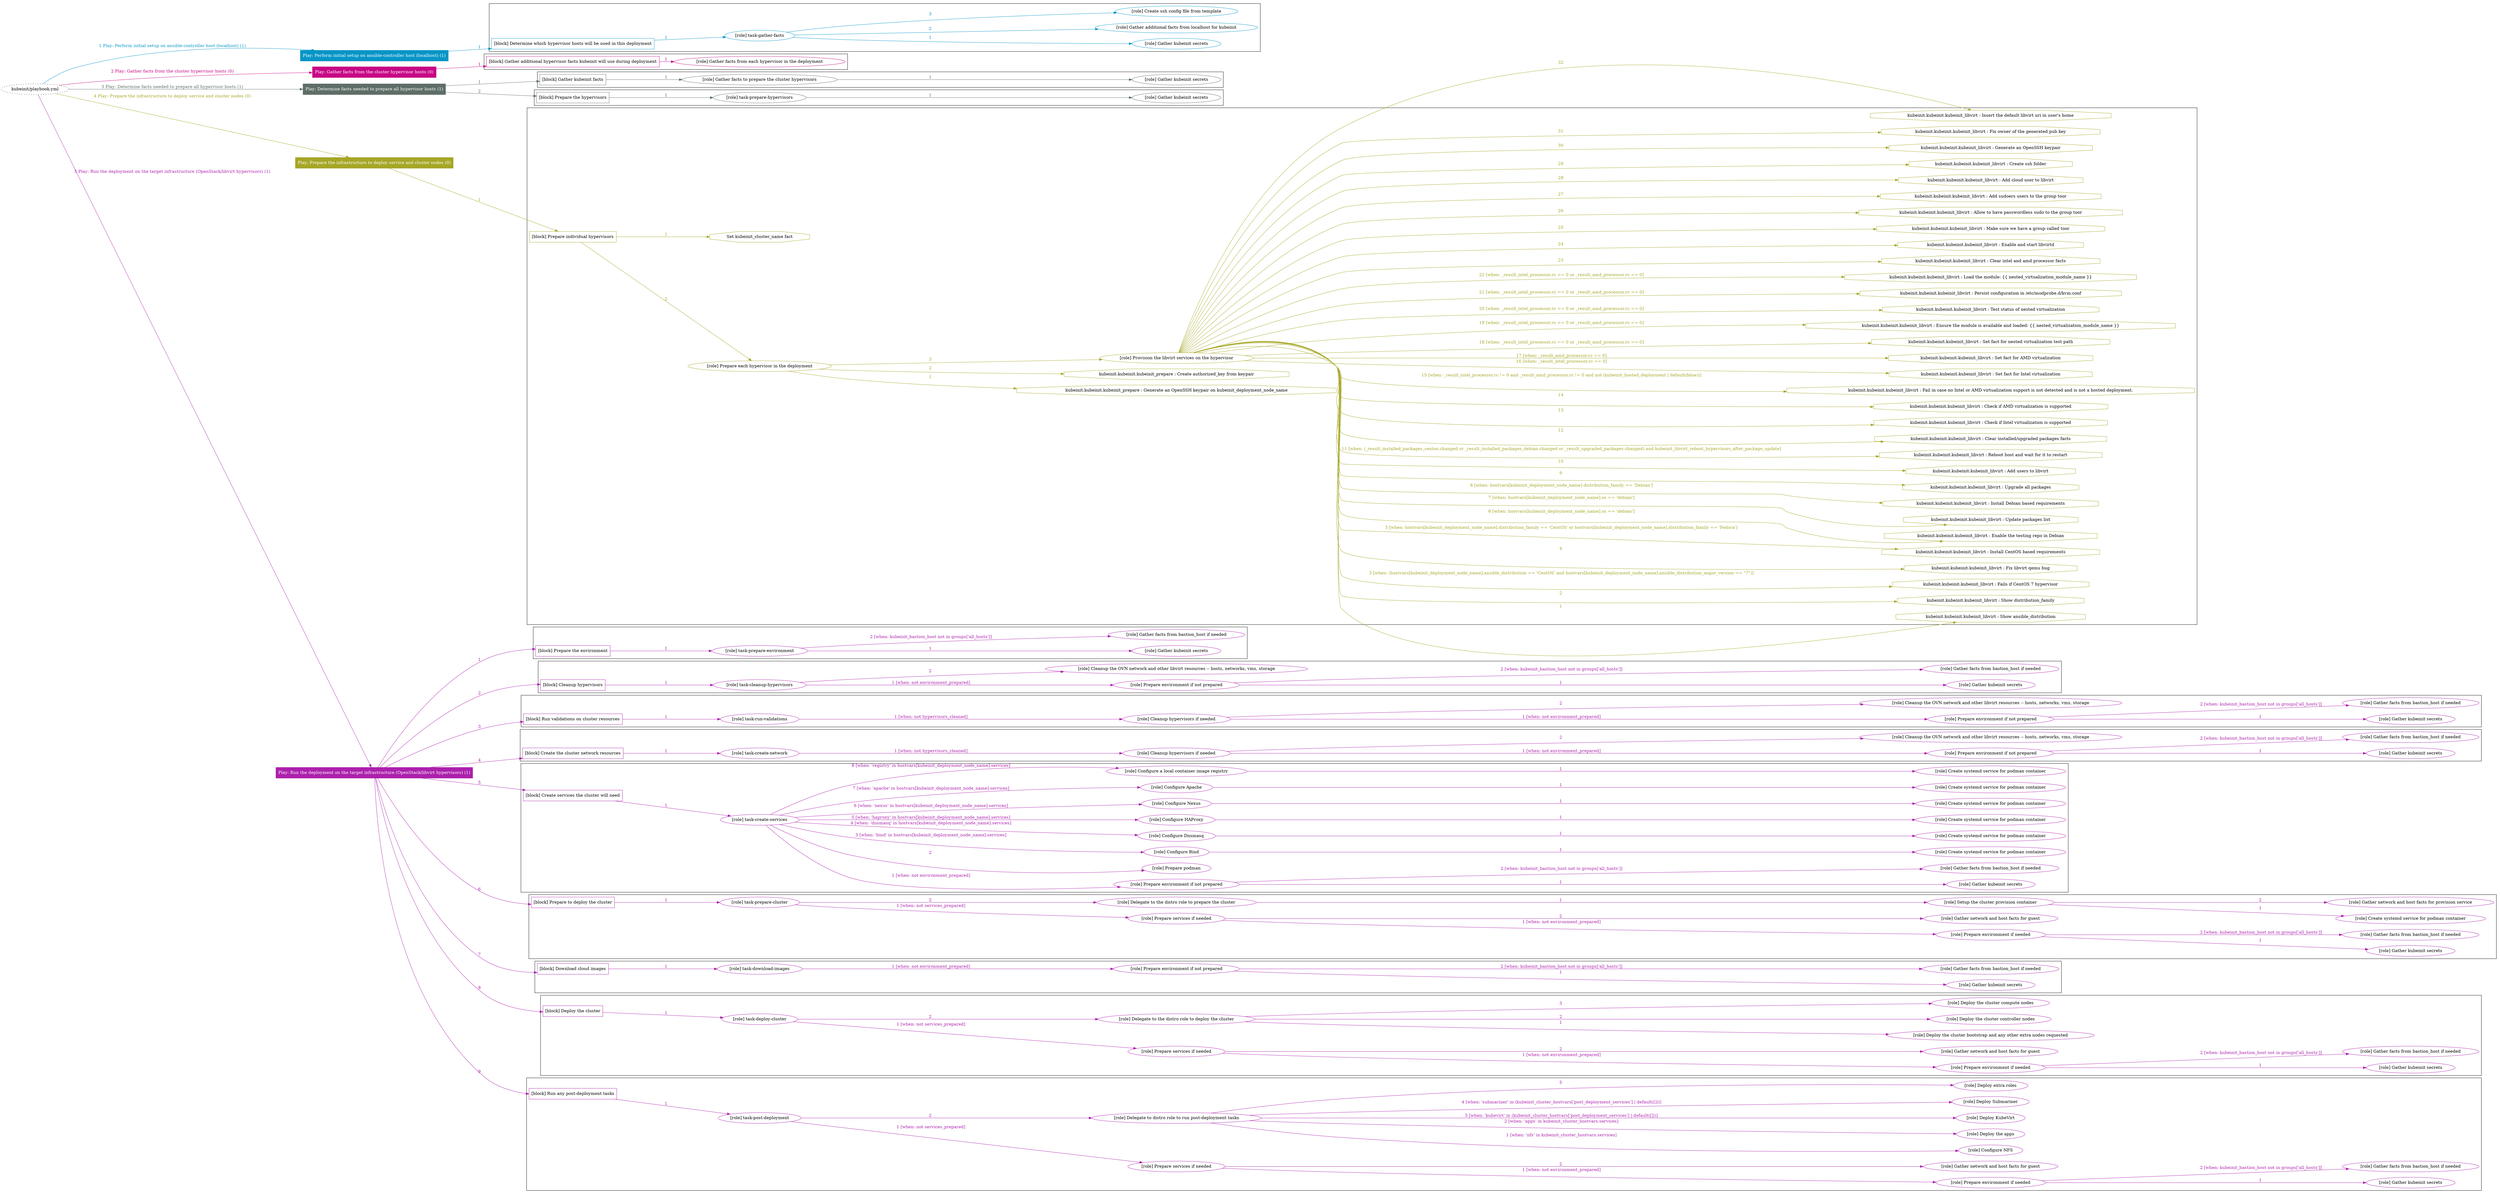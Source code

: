 digraph {
	graph [concentrate=true ordering=in rankdir=LR ratio=fill]
	edge [esep=5 sep=10]
	"kubeinit/playbook.yml" [URL="/home/runner/work/kubeinit/kubeinit/kubeinit/playbook.yml" id=playbook_38c58353 style=dotted]
	"kubeinit/playbook.yml" -> play_a6fe9b3e [label="1 Play: Perform initial setup on ansible-controller host (localhost) (1)" color="#0695c6" fontcolor="#0695c6" id=edge_play_a6fe9b3e labeltooltip="1 Play: Perform initial setup on ansible-controller host (localhost) (1)" tooltip="1 Play: Perform initial setup on ansible-controller host (localhost) (1)"]
	subgraph "Play: Perform initial setup on ansible-controller host (localhost) (1)" {
		play_a6fe9b3e [label="Play: Perform initial setup on ansible-controller host (localhost) (1)" URL="/home/runner/work/kubeinit/kubeinit/kubeinit/playbook.yml" color="#0695c6" fontcolor="#ffffff" id=play_a6fe9b3e shape=box style=filled tooltip=localhost]
		play_a6fe9b3e -> block_da7b2657 [label=1 color="#0695c6" fontcolor="#0695c6" id=edge_block_da7b2657 labeltooltip=1 tooltip=1]
		subgraph cluster_block_da7b2657 {
			block_da7b2657 [label="[block] Determine which hypervisor hosts will be used in this deployment" URL="/home/runner/work/kubeinit/kubeinit/kubeinit/playbook.yml" color="#0695c6" id=block_da7b2657 labeltooltip="Determine which hypervisor hosts will be used in this deployment" shape=box tooltip="Determine which hypervisor hosts will be used in this deployment"]
			block_da7b2657 -> role_28e5553a [label="1 " color="#0695c6" fontcolor="#0695c6" id=edge_role_28e5553a labeltooltip="1 " tooltip="1 "]
			subgraph "task-gather-facts" {
				role_28e5553a [label="[role] task-gather-facts" URL="/home/runner/work/kubeinit/kubeinit/kubeinit/playbook.yml" color="#0695c6" id=role_28e5553a tooltip="task-gather-facts"]
				role_28e5553a -> role_59f42f92 [label="1 " color="#0695c6" fontcolor="#0695c6" id=edge_role_59f42f92 labeltooltip="1 " tooltip="1 "]
				subgraph "Gather kubeinit secrets" {
					role_59f42f92 [label="[role] Gather kubeinit secrets" URL="/home/runner/.ansible/collections/ansible_collections/kubeinit/kubeinit/roles/kubeinit_prepare/tasks/build_hypervisors_group.yml" color="#0695c6" id=role_59f42f92 tooltip="Gather kubeinit secrets"]
				}
				role_28e5553a -> role_d84804ea [label="2 " color="#0695c6" fontcolor="#0695c6" id=edge_role_d84804ea labeltooltip="2 " tooltip="2 "]
				subgraph "Gather additional facts from localhost for kubeinit" {
					role_d84804ea [label="[role] Gather additional facts from localhost for kubeinit" URL="/home/runner/.ansible/collections/ansible_collections/kubeinit/kubeinit/roles/kubeinit_prepare/tasks/build_hypervisors_group.yml" color="#0695c6" id=role_d84804ea tooltip="Gather additional facts from localhost for kubeinit"]
				}
				role_28e5553a -> role_e3bdc9ca [label="3 " color="#0695c6" fontcolor="#0695c6" id=edge_role_e3bdc9ca labeltooltip="3 " tooltip="3 "]
				subgraph "Create ssh config file from template" {
					role_e3bdc9ca [label="[role] Create ssh config file from template" URL="/home/runner/.ansible/collections/ansible_collections/kubeinit/kubeinit/roles/kubeinit_prepare/tasks/build_hypervisors_group.yml" color="#0695c6" id=role_e3bdc9ca tooltip="Create ssh config file from template"]
				}
			}
		}
	}
	"kubeinit/playbook.yml" -> play_f792d29a [label="2 Play: Gather facts from the cluster hypervisor hosts (0)" color="#c70586" fontcolor="#c70586" id=edge_play_f792d29a labeltooltip="2 Play: Gather facts from the cluster hypervisor hosts (0)" tooltip="2 Play: Gather facts from the cluster hypervisor hosts (0)"]
	subgraph "Play: Gather facts from the cluster hypervisor hosts (0)" {
		play_f792d29a [label="Play: Gather facts from the cluster hypervisor hosts (0)" URL="/home/runner/work/kubeinit/kubeinit/kubeinit/playbook.yml" color="#c70586" fontcolor="#ffffff" id=play_f792d29a shape=box style=filled tooltip="Play: Gather facts from the cluster hypervisor hosts (0)"]
		play_f792d29a -> block_a523f983 [label=1 color="#c70586" fontcolor="#c70586" id=edge_block_a523f983 labeltooltip=1 tooltip=1]
		subgraph cluster_block_a523f983 {
			block_a523f983 [label="[block] Gather additional hypervisor facts kubeinit will use during deployment" URL="/home/runner/work/kubeinit/kubeinit/kubeinit/playbook.yml" color="#c70586" id=block_a523f983 labeltooltip="Gather additional hypervisor facts kubeinit will use during deployment" shape=box tooltip="Gather additional hypervisor facts kubeinit will use during deployment"]
			block_a523f983 -> role_3e29de37 [label="1 " color="#c70586" fontcolor="#c70586" id=edge_role_3e29de37 labeltooltip="1 " tooltip="1 "]
			subgraph "Gather facts from each hypervisor in the deployment" {
				role_3e29de37 [label="[role] Gather facts from each hypervisor in the deployment" URL="/home/runner/work/kubeinit/kubeinit/kubeinit/playbook.yml" color="#c70586" id=role_3e29de37 tooltip="Gather facts from each hypervisor in the deployment"]
			}
		}
	}
	"kubeinit/playbook.yml" -> play_18507177 [label="3 Play: Determine facts needed to prepare all hypervisor hosts (1)" color="#5e6e67" fontcolor="#5e6e67" id=edge_play_18507177 labeltooltip="3 Play: Determine facts needed to prepare all hypervisor hosts (1)" tooltip="3 Play: Determine facts needed to prepare all hypervisor hosts (1)"]
	subgraph "Play: Determine facts needed to prepare all hypervisor hosts (1)" {
		play_18507177 [label="Play: Determine facts needed to prepare all hypervisor hosts (1)" URL="/home/runner/work/kubeinit/kubeinit/kubeinit/playbook.yml" color="#5e6e67" fontcolor="#ffffff" id=play_18507177 shape=box style=filled tooltip=localhost]
		play_18507177 -> block_aca56964 [label=1 color="#5e6e67" fontcolor="#5e6e67" id=edge_block_aca56964 labeltooltip=1 tooltip=1]
		subgraph cluster_block_aca56964 {
			block_aca56964 [label="[block] Gather kubeinit facts" URL="/home/runner/work/kubeinit/kubeinit/kubeinit/playbook.yml" color="#5e6e67" id=block_aca56964 labeltooltip="Gather kubeinit facts" shape=box tooltip="Gather kubeinit facts"]
			block_aca56964 -> role_5f03d684 [label="1 " color="#5e6e67" fontcolor="#5e6e67" id=edge_role_5f03d684 labeltooltip="1 " tooltip="1 "]
			subgraph "Gather facts to prepare the cluster hypervisors" {
				role_5f03d684 [label="[role] Gather facts to prepare the cluster hypervisors" URL="/home/runner/work/kubeinit/kubeinit/kubeinit/playbook.yml" color="#5e6e67" id=role_5f03d684 tooltip="Gather facts to prepare the cluster hypervisors"]
				role_5f03d684 -> role_bd77918f [label="1 " color="#5e6e67" fontcolor="#5e6e67" id=edge_role_bd77918f labeltooltip="1 " tooltip="1 "]
				subgraph "Gather kubeinit secrets" {
					role_bd77918f [label="[role] Gather kubeinit secrets" URL="/home/runner/.ansible/collections/ansible_collections/kubeinit/kubeinit/roles/kubeinit_prepare/tasks/gather_kubeinit_facts.yml" color="#5e6e67" id=role_bd77918f tooltip="Gather kubeinit secrets"]
				}
			}
		}
		play_18507177 -> block_a25dbba3 [label=2 color="#5e6e67" fontcolor="#5e6e67" id=edge_block_a25dbba3 labeltooltip=2 tooltip=2]
		subgraph cluster_block_a25dbba3 {
			block_a25dbba3 [label="[block] Prepare the hypervisors" URL="/home/runner/work/kubeinit/kubeinit/kubeinit/playbook.yml" color="#5e6e67" id=block_a25dbba3 labeltooltip="Prepare the hypervisors" shape=box tooltip="Prepare the hypervisors"]
			block_a25dbba3 -> role_addb6824 [label="1 " color="#5e6e67" fontcolor="#5e6e67" id=edge_role_addb6824 labeltooltip="1 " tooltip="1 "]
			subgraph "task-prepare-hypervisors" {
				role_addb6824 [label="[role] task-prepare-hypervisors" URL="/home/runner/work/kubeinit/kubeinit/kubeinit/playbook.yml" color="#5e6e67" id=role_addb6824 tooltip="task-prepare-hypervisors"]
				role_addb6824 -> role_5d74b2f6 [label="1 " color="#5e6e67" fontcolor="#5e6e67" id=edge_role_5d74b2f6 labeltooltip="1 " tooltip="1 "]
				subgraph "Gather kubeinit secrets" {
					role_5d74b2f6 [label="[role] Gather kubeinit secrets" URL="/home/runner/.ansible/collections/ansible_collections/kubeinit/kubeinit/roles/kubeinit_prepare/tasks/gather_kubeinit_facts.yml" color="#5e6e67" id=role_5d74b2f6 tooltip="Gather kubeinit secrets"]
				}
			}
		}
	}
	"kubeinit/playbook.yml" -> play_d71f602f [label="4 Play: Prepare the infrastructure to deploy service and cluster nodes (0)" color="#a6a626" fontcolor="#a6a626" id=edge_play_d71f602f labeltooltip="4 Play: Prepare the infrastructure to deploy service and cluster nodes (0)" tooltip="4 Play: Prepare the infrastructure to deploy service and cluster nodes (0)"]
	subgraph "Play: Prepare the infrastructure to deploy service and cluster nodes (0)" {
		play_d71f602f [label="Play: Prepare the infrastructure to deploy service and cluster nodes (0)" URL="/home/runner/work/kubeinit/kubeinit/kubeinit/playbook.yml" color="#a6a626" fontcolor="#ffffff" id=play_d71f602f shape=box style=filled tooltip="Play: Prepare the infrastructure to deploy service and cluster nodes (0)"]
		play_d71f602f -> block_7ec4e6f3 [label=1 color="#a6a626" fontcolor="#a6a626" id=edge_block_7ec4e6f3 labeltooltip=1 tooltip=1]
		subgraph cluster_block_7ec4e6f3 {
			block_7ec4e6f3 [label="[block] Prepare individual hypervisors" URL="/home/runner/work/kubeinit/kubeinit/kubeinit/playbook.yml" color="#a6a626" id=block_7ec4e6f3 labeltooltip="Prepare individual hypervisors" shape=box tooltip="Prepare individual hypervisors"]
			block_7ec4e6f3 -> role_349ca7b8 [label="2 " color="#a6a626" fontcolor="#a6a626" id=edge_role_349ca7b8 labeltooltip="2 " tooltip="2 "]
			subgraph "Prepare each hypervisor in the deployment" {
				role_349ca7b8 [label="[role] Prepare each hypervisor in the deployment" URL="/home/runner/work/kubeinit/kubeinit/kubeinit/playbook.yml" color="#a6a626" id=role_349ca7b8 tooltip="Prepare each hypervisor in the deployment"]
				task_e8263cc1 [label="kubeinit.kubeinit.kubeinit_prepare : Generate an OpenSSH keypair on kubeinit_deployment_node_name" URL="/home/runner/.ansible/collections/ansible_collections/kubeinit/kubeinit/roles/kubeinit_prepare/tasks/prepare_hypervisor.yml" color="#a6a626" id=task_e8263cc1 shape=octagon tooltip="kubeinit.kubeinit.kubeinit_prepare : Generate an OpenSSH keypair on kubeinit_deployment_node_name"]
				role_349ca7b8 -> task_e8263cc1 [label="1 " color="#a6a626" fontcolor="#a6a626" id=edge_task_e8263cc1 labeltooltip="1 " tooltip="1 "]
				task_abcecdd0 [label="kubeinit.kubeinit.kubeinit_prepare : Create authorized_key from keypair" URL="/home/runner/.ansible/collections/ansible_collections/kubeinit/kubeinit/roles/kubeinit_prepare/tasks/prepare_hypervisor.yml" color="#a6a626" id=task_abcecdd0 shape=octagon tooltip="kubeinit.kubeinit.kubeinit_prepare : Create authorized_key from keypair"]
				role_349ca7b8 -> task_abcecdd0 [label="2 " color="#a6a626" fontcolor="#a6a626" id=edge_task_abcecdd0 labeltooltip="2 " tooltip="2 "]
				role_349ca7b8 -> role_746c5a32 [label="3 " color="#a6a626" fontcolor="#a6a626" id=edge_role_746c5a32 labeltooltip="3 " tooltip="3 "]
				subgraph "Provision the libvirt services on the hypervisor" {
					role_746c5a32 [label="[role] Provision the libvirt services on the hypervisor" URL="/home/runner/.ansible/collections/ansible_collections/kubeinit/kubeinit/roles/kubeinit_prepare/tasks/prepare_hypervisor.yml" color="#a6a626" id=role_746c5a32 tooltip="Provision the libvirt services on the hypervisor"]
					task_ff1b5fb1 [label="kubeinit.kubeinit.kubeinit_libvirt : Show ansible_distribution" URL="/home/runner/.ansible/collections/ansible_collections/kubeinit/kubeinit/roles/kubeinit_libvirt/tasks/main.yml" color="#a6a626" id=task_ff1b5fb1 shape=octagon tooltip="kubeinit.kubeinit.kubeinit_libvirt : Show ansible_distribution"]
					role_746c5a32 -> task_ff1b5fb1 [label="1 " color="#a6a626" fontcolor="#a6a626" id=edge_task_ff1b5fb1 labeltooltip="1 " tooltip="1 "]
					task_b17082d3 [label="kubeinit.kubeinit.kubeinit_libvirt : Show distribution_family" URL="/home/runner/.ansible/collections/ansible_collections/kubeinit/kubeinit/roles/kubeinit_libvirt/tasks/main.yml" color="#a6a626" id=task_b17082d3 shape=octagon tooltip="kubeinit.kubeinit.kubeinit_libvirt : Show distribution_family"]
					role_746c5a32 -> task_b17082d3 [label="2 " color="#a6a626" fontcolor="#a6a626" id=edge_task_b17082d3 labeltooltip="2 " tooltip="2 "]
					task_bed47132 [label="kubeinit.kubeinit.kubeinit_libvirt : Fails if CentOS 7 hypervisor" URL="/home/runner/.ansible/collections/ansible_collections/kubeinit/kubeinit/roles/kubeinit_libvirt/tasks/main.yml" color="#a6a626" id=task_bed47132 shape=octagon tooltip="kubeinit.kubeinit.kubeinit_libvirt : Fails if CentOS 7 hypervisor"]
					role_746c5a32 -> task_bed47132 [label="3 [when: (hostvars[kubeinit_deployment_node_name].ansible_distribution == 'CentOS' and hostvars[kubeinit_deployment_node_name].ansible_distribution_major_version == \"7\")]" color="#a6a626" fontcolor="#a6a626" id=edge_task_bed47132 labeltooltip="3 [when: (hostvars[kubeinit_deployment_node_name].ansible_distribution == 'CentOS' and hostvars[kubeinit_deployment_node_name].ansible_distribution_major_version == \"7\")]" tooltip="3 [when: (hostvars[kubeinit_deployment_node_name].ansible_distribution == 'CentOS' and hostvars[kubeinit_deployment_node_name].ansible_distribution_major_version == \"7\")]"]
					task_bb9d8cf0 [label="kubeinit.kubeinit.kubeinit_libvirt : Fix libvirt qemu bug" URL="/home/runner/.ansible/collections/ansible_collections/kubeinit/kubeinit/roles/kubeinit_libvirt/tasks/main.yml" color="#a6a626" id=task_bb9d8cf0 shape=octagon tooltip="kubeinit.kubeinit.kubeinit_libvirt : Fix libvirt qemu bug"]
					role_746c5a32 -> task_bb9d8cf0 [label="4 " color="#a6a626" fontcolor="#a6a626" id=edge_task_bb9d8cf0 labeltooltip="4 " tooltip="4 "]
					task_a402c8da [label="kubeinit.kubeinit.kubeinit_libvirt : Install CentOS based requirements" URL="/home/runner/.ansible/collections/ansible_collections/kubeinit/kubeinit/roles/kubeinit_libvirt/tasks/main.yml" color="#a6a626" id=task_a402c8da shape=octagon tooltip="kubeinit.kubeinit.kubeinit_libvirt : Install CentOS based requirements"]
					role_746c5a32 -> task_a402c8da [label="5 [when: hostvars[kubeinit_deployment_node_name].distribution_family == 'CentOS' or hostvars[kubeinit_deployment_node_name].distribution_family == 'Fedora']" color="#a6a626" fontcolor="#a6a626" id=edge_task_a402c8da labeltooltip="5 [when: hostvars[kubeinit_deployment_node_name].distribution_family == 'CentOS' or hostvars[kubeinit_deployment_node_name].distribution_family == 'Fedora']" tooltip="5 [when: hostvars[kubeinit_deployment_node_name].distribution_family == 'CentOS' or hostvars[kubeinit_deployment_node_name].distribution_family == 'Fedora']"]
					task_2676b0d0 [label="kubeinit.kubeinit.kubeinit_libvirt : Enable the testing repo in Debian" URL="/home/runner/.ansible/collections/ansible_collections/kubeinit/kubeinit/roles/kubeinit_libvirt/tasks/main.yml" color="#a6a626" id=task_2676b0d0 shape=octagon tooltip="kubeinit.kubeinit.kubeinit_libvirt : Enable the testing repo in Debian"]
					role_746c5a32 -> task_2676b0d0 [label="6 [when: hostvars[kubeinit_deployment_node_name].os == 'debian']" color="#a6a626" fontcolor="#a6a626" id=edge_task_2676b0d0 labeltooltip="6 [when: hostvars[kubeinit_deployment_node_name].os == 'debian']" tooltip="6 [when: hostvars[kubeinit_deployment_node_name].os == 'debian']"]
					task_07450ad1 [label="kubeinit.kubeinit.kubeinit_libvirt : Update packages list" URL="/home/runner/.ansible/collections/ansible_collections/kubeinit/kubeinit/roles/kubeinit_libvirt/tasks/main.yml" color="#a6a626" id=task_07450ad1 shape=octagon tooltip="kubeinit.kubeinit.kubeinit_libvirt : Update packages list"]
					role_746c5a32 -> task_07450ad1 [label="7 [when: hostvars[kubeinit_deployment_node_name].os == 'debian']" color="#a6a626" fontcolor="#a6a626" id=edge_task_07450ad1 labeltooltip="7 [when: hostvars[kubeinit_deployment_node_name].os == 'debian']" tooltip="7 [when: hostvars[kubeinit_deployment_node_name].os == 'debian']"]
					task_52bebce1 [label="kubeinit.kubeinit.kubeinit_libvirt : Install Debian based requirements" URL="/home/runner/.ansible/collections/ansible_collections/kubeinit/kubeinit/roles/kubeinit_libvirt/tasks/main.yml" color="#a6a626" id=task_52bebce1 shape=octagon tooltip="kubeinit.kubeinit.kubeinit_libvirt : Install Debian based requirements"]
					role_746c5a32 -> task_52bebce1 [label="8 [when: hostvars[kubeinit_deployment_node_name].distribution_family == 'Debian']" color="#a6a626" fontcolor="#a6a626" id=edge_task_52bebce1 labeltooltip="8 [when: hostvars[kubeinit_deployment_node_name].distribution_family == 'Debian']" tooltip="8 [when: hostvars[kubeinit_deployment_node_name].distribution_family == 'Debian']"]
					task_d084f1a2 [label="kubeinit.kubeinit.kubeinit_libvirt : Upgrade all packages" URL="/home/runner/.ansible/collections/ansible_collections/kubeinit/kubeinit/roles/kubeinit_libvirt/tasks/main.yml" color="#a6a626" id=task_d084f1a2 shape=octagon tooltip="kubeinit.kubeinit.kubeinit_libvirt : Upgrade all packages"]
					role_746c5a32 -> task_d084f1a2 [label="9 " color="#a6a626" fontcolor="#a6a626" id=edge_task_d084f1a2 labeltooltip="9 " tooltip="9 "]
					task_3c4494ef [label="kubeinit.kubeinit.kubeinit_libvirt : Add users to libvirt" URL="/home/runner/.ansible/collections/ansible_collections/kubeinit/kubeinit/roles/kubeinit_libvirt/tasks/main.yml" color="#a6a626" id=task_3c4494ef shape=octagon tooltip="kubeinit.kubeinit.kubeinit_libvirt : Add users to libvirt"]
					role_746c5a32 -> task_3c4494ef [label="10 " color="#a6a626" fontcolor="#a6a626" id=edge_task_3c4494ef labeltooltip="10 " tooltip="10 "]
					task_be759bb3 [label="kubeinit.kubeinit.kubeinit_libvirt : Reboot host and wait for it to restart" URL="/home/runner/.ansible/collections/ansible_collections/kubeinit/kubeinit/roles/kubeinit_libvirt/tasks/main.yml" color="#a6a626" id=task_be759bb3 shape=octagon tooltip="kubeinit.kubeinit.kubeinit_libvirt : Reboot host and wait for it to restart"]
					role_746c5a32 -> task_be759bb3 [label="11 [when: (_result_installed_packages_centos.changed or _result_installed_packages_debian.changed or _result_upgraded_packages.changed) and kubeinit_libvirt_reboot_hypervisors_after_package_update]" color="#a6a626" fontcolor="#a6a626" id=edge_task_be759bb3 labeltooltip="11 [when: (_result_installed_packages_centos.changed or _result_installed_packages_debian.changed or _result_upgraded_packages.changed) and kubeinit_libvirt_reboot_hypervisors_after_package_update]" tooltip="11 [when: (_result_installed_packages_centos.changed or _result_installed_packages_debian.changed or _result_upgraded_packages.changed) and kubeinit_libvirt_reboot_hypervisors_after_package_update]"]
					task_2212ef71 [label="kubeinit.kubeinit.kubeinit_libvirt : Clear installed/upgraded packages facts" URL="/home/runner/.ansible/collections/ansible_collections/kubeinit/kubeinit/roles/kubeinit_libvirt/tasks/main.yml" color="#a6a626" id=task_2212ef71 shape=octagon tooltip="kubeinit.kubeinit.kubeinit_libvirt : Clear installed/upgraded packages facts"]
					role_746c5a32 -> task_2212ef71 [label="12 " color="#a6a626" fontcolor="#a6a626" id=edge_task_2212ef71 labeltooltip="12 " tooltip="12 "]
					task_ee8d9275 [label="kubeinit.kubeinit.kubeinit_libvirt : Check if Intel virtualization is supported" URL="/home/runner/.ansible/collections/ansible_collections/kubeinit/kubeinit/roles/kubeinit_libvirt/tasks/main.yml" color="#a6a626" id=task_ee8d9275 shape=octagon tooltip="kubeinit.kubeinit.kubeinit_libvirt : Check if Intel virtualization is supported"]
					role_746c5a32 -> task_ee8d9275 [label="13 " color="#a6a626" fontcolor="#a6a626" id=edge_task_ee8d9275 labeltooltip="13 " tooltip="13 "]
					task_7463da60 [label="kubeinit.kubeinit.kubeinit_libvirt : Check if AMD virtualization is supported" URL="/home/runner/.ansible/collections/ansible_collections/kubeinit/kubeinit/roles/kubeinit_libvirt/tasks/main.yml" color="#a6a626" id=task_7463da60 shape=octagon tooltip="kubeinit.kubeinit.kubeinit_libvirt : Check if AMD virtualization is supported"]
					role_746c5a32 -> task_7463da60 [label="14 " color="#a6a626" fontcolor="#a6a626" id=edge_task_7463da60 labeltooltip="14 " tooltip="14 "]
					task_058d0290 [label="kubeinit.kubeinit.kubeinit_libvirt : Fail in case no Intel or AMD virtualization support is not detected and is not a hosted deployment." URL="/home/runner/.ansible/collections/ansible_collections/kubeinit/kubeinit/roles/kubeinit_libvirt/tasks/main.yml" color="#a6a626" id=task_058d0290 shape=octagon tooltip="kubeinit.kubeinit.kubeinit_libvirt : Fail in case no Intel or AMD virtualization support is not detected and is not a hosted deployment."]
					role_746c5a32 -> task_058d0290 [label="15 [when: _result_intel_processor.rc != 0 and _result_amd_processor.rc != 0 and not (kubeinit_hosted_deployment | default(false))]" color="#a6a626" fontcolor="#a6a626" id=edge_task_058d0290 labeltooltip="15 [when: _result_intel_processor.rc != 0 and _result_amd_processor.rc != 0 and not (kubeinit_hosted_deployment | default(false))]" tooltip="15 [when: _result_intel_processor.rc != 0 and _result_amd_processor.rc != 0 and not (kubeinit_hosted_deployment | default(false))]"]
					task_8e846fb6 [label="kubeinit.kubeinit.kubeinit_libvirt : Set fact for Intel virtualization" URL="/home/runner/.ansible/collections/ansible_collections/kubeinit/kubeinit/roles/kubeinit_libvirt/tasks/main.yml" color="#a6a626" id=task_8e846fb6 shape=octagon tooltip="kubeinit.kubeinit.kubeinit_libvirt : Set fact for Intel virtualization"]
					role_746c5a32 -> task_8e846fb6 [label="16 [when: _result_intel_processor.rc == 0]" color="#a6a626" fontcolor="#a6a626" id=edge_task_8e846fb6 labeltooltip="16 [when: _result_intel_processor.rc == 0]" tooltip="16 [when: _result_intel_processor.rc == 0]"]
					task_58cd1f4a [label="kubeinit.kubeinit.kubeinit_libvirt : Set fact for AMD virtualization" URL="/home/runner/.ansible/collections/ansible_collections/kubeinit/kubeinit/roles/kubeinit_libvirt/tasks/main.yml" color="#a6a626" id=task_58cd1f4a shape=octagon tooltip="kubeinit.kubeinit.kubeinit_libvirt : Set fact for AMD virtualization"]
					role_746c5a32 -> task_58cd1f4a [label="17 [when: _result_amd_processor.rc == 0]" color="#a6a626" fontcolor="#a6a626" id=edge_task_58cd1f4a labeltooltip="17 [when: _result_amd_processor.rc == 0]" tooltip="17 [when: _result_amd_processor.rc == 0]"]
					task_bdd86d69 [label="kubeinit.kubeinit.kubeinit_libvirt : Set fact for nested virtualization test path" URL="/home/runner/.ansible/collections/ansible_collections/kubeinit/kubeinit/roles/kubeinit_libvirt/tasks/main.yml" color="#a6a626" id=task_bdd86d69 shape=octagon tooltip="kubeinit.kubeinit.kubeinit_libvirt : Set fact for nested virtualization test path"]
					role_746c5a32 -> task_bdd86d69 [label="18 [when: _result_intel_processor.rc == 0 or _result_amd_processor.rc == 0]" color="#a6a626" fontcolor="#a6a626" id=edge_task_bdd86d69 labeltooltip="18 [when: _result_intel_processor.rc == 0 or _result_amd_processor.rc == 0]" tooltip="18 [when: _result_intel_processor.rc == 0 or _result_amd_processor.rc == 0]"]
					task_a00c544c [label="kubeinit.kubeinit.kubeinit_libvirt : Ensure the module is available and loaded: {{ nested_virtualization_module_name }}" URL="/home/runner/.ansible/collections/ansible_collections/kubeinit/kubeinit/roles/kubeinit_libvirt/tasks/main.yml" color="#a6a626" id=task_a00c544c shape=octagon tooltip="kubeinit.kubeinit.kubeinit_libvirt : Ensure the module is available and loaded: {{ nested_virtualization_module_name }}"]
					role_746c5a32 -> task_a00c544c [label="19 [when: _result_intel_processor.rc == 0 or _result_amd_processor.rc == 0]" color="#a6a626" fontcolor="#a6a626" id=edge_task_a00c544c labeltooltip="19 [when: _result_intel_processor.rc == 0 or _result_amd_processor.rc == 0]" tooltip="19 [when: _result_intel_processor.rc == 0 or _result_amd_processor.rc == 0]"]
					task_1eb6bb4d [label="kubeinit.kubeinit.kubeinit_libvirt : Test status of nested virtualization" URL="/home/runner/.ansible/collections/ansible_collections/kubeinit/kubeinit/roles/kubeinit_libvirt/tasks/main.yml" color="#a6a626" id=task_1eb6bb4d shape=octagon tooltip="kubeinit.kubeinit.kubeinit_libvirt : Test status of nested virtualization"]
					role_746c5a32 -> task_1eb6bb4d [label="20 [when: _result_intel_processor.rc == 0 or _result_amd_processor.rc == 0]" color="#a6a626" fontcolor="#a6a626" id=edge_task_1eb6bb4d labeltooltip="20 [when: _result_intel_processor.rc == 0 or _result_amd_processor.rc == 0]" tooltip="20 [when: _result_intel_processor.rc == 0 or _result_amd_processor.rc == 0]"]
					task_d1149c5e [label="kubeinit.kubeinit.kubeinit_libvirt : Persist configuration in /etc/modprobe.d/kvm.conf" URL="/home/runner/.ansible/collections/ansible_collections/kubeinit/kubeinit/roles/kubeinit_libvirt/tasks/main.yml" color="#a6a626" id=task_d1149c5e shape=octagon tooltip="kubeinit.kubeinit.kubeinit_libvirt : Persist configuration in /etc/modprobe.d/kvm.conf"]
					role_746c5a32 -> task_d1149c5e [label="21 [when: _result_intel_processor.rc == 0 or _result_amd_processor.rc == 0]" color="#a6a626" fontcolor="#a6a626" id=edge_task_d1149c5e labeltooltip="21 [when: _result_intel_processor.rc == 0 or _result_amd_processor.rc == 0]" tooltip="21 [when: _result_intel_processor.rc == 0 or _result_amd_processor.rc == 0]"]
					task_1176b6a1 [label="kubeinit.kubeinit.kubeinit_libvirt : Load the module: {{ nested_virtualization_module_name }}" URL="/home/runner/.ansible/collections/ansible_collections/kubeinit/kubeinit/roles/kubeinit_libvirt/tasks/main.yml" color="#a6a626" id=task_1176b6a1 shape=octagon tooltip="kubeinit.kubeinit.kubeinit_libvirt : Load the module: {{ nested_virtualization_module_name }}"]
					role_746c5a32 -> task_1176b6a1 [label="22 [when: _result_intel_processor.rc == 0 or _result_amd_processor.rc == 0]" color="#a6a626" fontcolor="#a6a626" id=edge_task_1176b6a1 labeltooltip="22 [when: _result_intel_processor.rc == 0 or _result_amd_processor.rc == 0]" tooltip="22 [when: _result_intel_processor.rc == 0 or _result_amd_processor.rc == 0]"]
					task_ba17994c [label="kubeinit.kubeinit.kubeinit_libvirt : Clear intel and amd processor facts" URL="/home/runner/.ansible/collections/ansible_collections/kubeinit/kubeinit/roles/kubeinit_libvirt/tasks/main.yml" color="#a6a626" id=task_ba17994c shape=octagon tooltip="kubeinit.kubeinit.kubeinit_libvirt : Clear intel and amd processor facts"]
					role_746c5a32 -> task_ba17994c [label="23 " color="#a6a626" fontcolor="#a6a626" id=edge_task_ba17994c labeltooltip="23 " tooltip="23 "]
					task_14c96372 [label="kubeinit.kubeinit.kubeinit_libvirt : Enable and start libvirtd" URL="/home/runner/.ansible/collections/ansible_collections/kubeinit/kubeinit/roles/kubeinit_libvirt/tasks/main.yml" color="#a6a626" id=task_14c96372 shape=octagon tooltip="kubeinit.kubeinit.kubeinit_libvirt : Enable and start libvirtd"]
					role_746c5a32 -> task_14c96372 [label="24 " color="#a6a626" fontcolor="#a6a626" id=edge_task_14c96372 labeltooltip="24 " tooltip="24 "]
					task_56fb63b1 [label="kubeinit.kubeinit.kubeinit_libvirt : Make sure we have a group called toor" URL="/home/runner/.ansible/collections/ansible_collections/kubeinit/kubeinit/roles/kubeinit_libvirt/tasks/60_create_cloud_user.yml" color="#a6a626" id=task_56fb63b1 shape=octagon tooltip="kubeinit.kubeinit.kubeinit_libvirt : Make sure we have a group called toor"]
					role_746c5a32 -> task_56fb63b1 [label="25 " color="#a6a626" fontcolor="#a6a626" id=edge_task_56fb63b1 labeltooltip="25 " tooltip="25 "]
					task_00a84cc0 [label="kubeinit.kubeinit.kubeinit_libvirt : Allow to have passwordless sudo to the group toor" URL="/home/runner/.ansible/collections/ansible_collections/kubeinit/kubeinit/roles/kubeinit_libvirt/tasks/60_create_cloud_user.yml" color="#a6a626" id=task_00a84cc0 shape=octagon tooltip="kubeinit.kubeinit.kubeinit_libvirt : Allow to have passwordless sudo to the group toor"]
					role_746c5a32 -> task_00a84cc0 [label="26 " color="#a6a626" fontcolor="#a6a626" id=edge_task_00a84cc0 labeltooltip="26 " tooltip="26 "]
					task_577ff995 [label="kubeinit.kubeinit.kubeinit_libvirt : Add sudoers users to the group toor" URL="/home/runner/.ansible/collections/ansible_collections/kubeinit/kubeinit/roles/kubeinit_libvirt/tasks/60_create_cloud_user.yml" color="#a6a626" id=task_577ff995 shape=octagon tooltip="kubeinit.kubeinit.kubeinit_libvirt : Add sudoers users to the group toor"]
					role_746c5a32 -> task_577ff995 [label="27 " color="#a6a626" fontcolor="#a6a626" id=edge_task_577ff995 labeltooltip="27 " tooltip="27 "]
					task_a7809e6c [label="kubeinit.kubeinit.kubeinit_libvirt : Add cloud user to libvirt" URL="/home/runner/.ansible/collections/ansible_collections/kubeinit/kubeinit/roles/kubeinit_libvirt/tasks/60_create_cloud_user.yml" color="#a6a626" id=task_a7809e6c shape=octagon tooltip="kubeinit.kubeinit.kubeinit_libvirt : Add cloud user to libvirt"]
					role_746c5a32 -> task_a7809e6c [label="28 " color="#a6a626" fontcolor="#a6a626" id=edge_task_a7809e6c labeltooltip="28 " tooltip="28 "]
					task_3ac7ecf6 [label="kubeinit.kubeinit.kubeinit_libvirt : Create ssh folder" URL="/home/runner/.ansible/collections/ansible_collections/kubeinit/kubeinit/roles/kubeinit_libvirt/tasks/60_create_cloud_user.yml" color="#a6a626" id=task_3ac7ecf6 shape=octagon tooltip="kubeinit.kubeinit.kubeinit_libvirt : Create ssh folder"]
					role_746c5a32 -> task_3ac7ecf6 [label="29 " color="#a6a626" fontcolor="#a6a626" id=edge_task_3ac7ecf6 labeltooltip="29 " tooltip="29 "]
					task_1b6e6056 [label="kubeinit.kubeinit.kubeinit_libvirt : Generate an OpenSSH keypair" URL="/home/runner/.ansible/collections/ansible_collections/kubeinit/kubeinit/roles/kubeinit_libvirt/tasks/60_create_cloud_user.yml" color="#a6a626" id=task_1b6e6056 shape=octagon tooltip="kubeinit.kubeinit.kubeinit_libvirt : Generate an OpenSSH keypair"]
					role_746c5a32 -> task_1b6e6056 [label="30 " color="#a6a626" fontcolor="#a6a626" id=edge_task_1b6e6056 labeltooltip="30 " tooltip="30 "]
					task_4f2a4c83 [label="kubeinit.kubeinit.kubeinit_libvirt : Fix owner of the generated pub key" URL="/home/runner/.ansible/collections/ansible_collections/kubeinit/kubeinit/roles/kubeinit_libvirt/tasks/60_create_cloud_user.yml" color="#a6a626" id=task_4f2a4c83 shape=octagon tooltip="kubeinit.kubeinit.kubeinit_libvirt : Fix owner of the generated pub key"]
					role_746c5a32 -> task_4f2a4c83 [label="31 " color="#a6a626" fontcolor="#a6a626" id=edge_task_4f2a4c83 labeltooltip="31 " tooltip="31 "]
					task_b0dfe991 [label="kubeinit.kubeinit.kubeinit_libvirt : Insert the default libvirt uri in user's home" URL="/home/runner/.ansible/collections/ansible_collections/kubeinit/kubeinit/roles/kubeinit_libvirt/tasks/60_create_cloud_user.yml" color="#a6a626" id=task_b0dfe991 shape=octagon tooltip="kubeinit.kubeinit.kubeinit_libvirt : Insert the default libvirt uri in user's home"]
					role_746c5a32 -> task_b0dfe991 [label="32 " color="#a6a626" fontcolor="#a6a626" id=edge_task_b0dfe991 labeltooltip="32 " tooltip="32 "]
				}
			}
			task_b56623e1 [label="Set kubeinit_cluster_name fact" URL="/home/runner/work/kubeinit/kubeinit/kubeinit/playbook.yml" color="#a6a626" id=task_b56623e1 shape=octagon tooltip="Set kubeinit_cluster_name fact"]
			block_7ec4e6f3 -> task_b56623e1 [label="1 " color="#a6a626" fontcolor="#a6a626" id=edge_task_b56623e1 labeltooltip="1 " tooltip="1 "]
		}
	}
	"kubeinit/playbook.yml" -> play_d6bf6b12 [label="5 Play: Run the deployment on the target infrastructure (OpenStack/libvirt hypervisors) (1)" color="#ac20ac" fontcolor="#ac20ac" id=edge_play_d6bf6b12 labeltooltip="5 Play: Run the deployment on the target infrastructure (OpenStack/libvirt hypervisors) (1)" tooltip="5 Play: Run the deployment on the target infrastructure (OpenStack/libvirt hypervisors) (1)"]
	subgraph "Play: Run the deployment on the target infrastructure (OpenStack/libvirt hypervisors) (1)" {
		play_d6bf6b12 [label="Play: Run the deployment on the target infrastructure (OpenStack/libvirt hypervisors) (1)" URL="/home/runner/work/kubeinit/kubeinit/kubeinit/playbook.yml" color="#ac20ac" fontcolor="#ffffff" id=play_d6bf6b12 shape=box style=filled tooltip=localhost]
		play_d6bf6b12 -> block_911ec9c1 [label=1 color="#ac20ac" fontcolor="#ac20ac" id=edge_block_911ec9c1 labeltooltip=1 tooltip=1]
		subgraph cluster_block_911ec9c1 {
			block_911ec9c1 [label="[block] Prepare the environment" URL="/home/runner/work/kubeinit/kubeinit/kubeinit/playbook.yml" color="#ac20ac" id=block_911ec9c1 labeltooltip="Prepare the environment" shape=box tooltip="Prepare the environment"]
			block_911ec9c1 -> role_5f8100e9 [label="1 " color="#ac20ac" fontcolor="#ac20ac" id=edge_role_5f8100e9 labeltooltip="1 " tooltip="1 "]
			subgraph "task-prepare-environment" {
				role_5f8100e9 [label="[role] task-prepare-environment" URL="/home/runner/work/kubeinit/kubeinit/kubeinit/playbook.yml" color="#ac20ac" id=role_5f8100e9 tooltip="task-prepare-environment"]
				role_5f8100e9 -> role_d93c916e [label="1 " color="#ac20ac" fontcolor="#ac20ac" id=edge_role_d93c916e labeltooltip="1 " tooltip="1 "]
				subgraph "Gather kubeinit secrets" {
					role_d93c916e [label="[role] Gather kubeinit secrets" URL="/home/runner/.ansible/collections/ansible_collections/kubeinit/kubeinit/roles/kubeinit_prepare/tasks/gather_kubeinit_facts.yml" color="#ac20ac" id=role_d93c916e tooltip="Gather kubeinit secrets"]
				}
				role_5f8100e9 -> role_9e17bd22 [label="2 [when: kubeinit_bastion_host not in groups['all_hosts']]" color="#ac20ac" fontcolor="#ac20ac" id=edge_role_9e17bd22 labeltooltip="2 [when: kubeinit_bastion_host not in groups['all_hosts']]" tooltip="2 [when: kubeinit_bastion_host not in groups['all_hosts']]"]
				subgraph "Gather facts from bastion_host if needed" {
					role_9e17bd22 [label="[role] Gather facts from bastion_host if needed" URL="/home/runner/.ansible/collections/ansible_collections/kubeinit/kubeinit/roles/kubeinit_prepare/tasks/main.yml" color="#ac20ac" id=role_9e17bd22 tooltip="Gather facts from bastion_host if needed"]
				}
			}
		}
		play_d6bf6b12 -> block_453125c1 [label=2 color="#ac20ac" fontcolor="#ac20ac" id=edge_block_453125c1 labeltooltip=2 tooltip=2]
		subgraph cluster_block_453125c1 {
			block_453125c1 [label="[block] Cleanup hypervisors" URL="/home/runner/work/kubeinit/kubeinit/kubeinit/playbook.yml" color="#ac20ac" id=block_453125c1 labeltooltip="Cleanup hypervisors" shape=box tooltip="Cleanup hypervisors"]
			block_453125c1 -> role_043aef4a [label="1 " color="#ac20ac" fontcolor="#ac20ac" id=edge_role_043aef4a labeltooltip="1 " tooltip="1 "]
			subgraph "task-cleanup-hypervisors" {
				role_043aef4a [label="[role] task-cleanup-hypervisors" URL="/home/runner/work/kubeinit/kubeinit/kubeinit/playbook.yml" color="#ac20ac" id=role_043aef4a tooltip="task-cleanup-hypervisors"]
				role_043aef4a -> role_8977c0c9 [label="1 [when: not environment_prepared]" color="#ac20ac" fontcolor="#ac20ac" id=edge_role_8977c0c9 labeltooltip="1 [when: not environment_prepared]" tooltip="1 [when: not environment_prepared]"]
				subgraph "Prepare environment if not prepared" {
					role_8977c0c9 [label="[role] Prepare environment if not prepared" URL="/home/runner/.ansible/collections/ansible_collections/kubeinit/kubeinit/roles/kubeinit_libvirt/tasks/cleanup_hypervisors.yml" color="#ac20ac" id=role_8977c0c9 tooltip="Prepare environment if not prepared"]
					role_8977c0c9 -> role_bd433f57 [label="1 " color="#ac20ac" fontcolor="#ac20ac" id=edge_role_bd433f57 labeltooltip="1 " tooltip="1 "]
					subgraph "Gather kubeinit secrets" {
						role_bd433f57 [label="[role] Gather kubeinit secrets" URL="/home/runner/.ansible/collections/ansible_collections/kubeinit/kubeinit/roles/kubeinit_prepare/tasks/gather_kubeinit_facts.yml" color="#ac20ac" id=role_bd433f57 tooltip="Gather kubeinit secrets"]
					}
					role_8977c0c9 -> role_82df2f07 [label="2 [when: kubeinit_bastion_host not in groups['all_hosts']]" color="#ac20ac" fontcolor="#ac20ac" id=edge_role_82df2f07 labeltooltip="2 [when: kubeinit_bastion_host not in groups['all_hosts']]" tooltip="2 [when: kubeinit_bastion_host not in groups['all_hosts']]"]
					subgraph "Gather facts from bastion_host if needed" {
						role_82df2f07 [label="[role] Gather facts from bastion_host if needed" URL="/home/runner/.ansible/collections/ansible_collections/kubeinit/kubeinit/roles/kubeinit_prepare/tasks/main.yml" color="#ac20ac" id=role_82df2f07 tooltip="Gather facts from bastion_host if needed"]
					}
				}
				role_043aef4a -> role_1ec06d44 [label="2 " color="#ac20ac" fontcolor="#ac20ac" id=edge_role_1ec06d44 labeltooltip="2 " tooltip="2 "]
				subgraph "Cleanup the OVN network and other libvirt resources -- hosts, networks, vms, storage" {
					role_1ec06d44 [label="[role] Cleanup the OVN network and other libvirt resources -- hosts, networks, vms, storage" URL="/home/runner/.ansible/collections/ansible_collections/kubeinit/kubeinit/roles/kubeinit_libvirt/tasks/cleanup_hypervisors.yml" color="#ac20ac" id=role_1ec06d44 tooltip="Cleanup the OVN network and other libvirt resources -- hosts, networks, vms, storage"]
				}
			}
		}
		play_d6bf6b12 -> block_1d4448de [label=3 color="#ac20ac" fontcolor="#ac20ac" id=edge_block_1d4448de labeltooltip=3 tooltip=3]
		subgraph cluster_block_1d4448de {
			block_1d4448de [label="[block] Run validations on cluster resources" URL="/home/runner/work/kubeinit/kubeinit/kubeinit/playbook.yml" color="#ac20ac" id=block_1d4448de labeltooltip="Run validations on cluster resources" shape=box tooltip="Run validations on cluster resources"]
			block_1d4448de -> role_9a593855 [label="1 " color="#ac20ac" fontcolor="#ac20ac" id=edge_role_9a593855 labeltooltip="1 " tooltip="1 "]
			subgraph "task-run-validations" {
				role_9a593855 [label="[role] task-run-validations" URL="/home/runner/work/kubeinit/kubeinit/kubeinit/playbook.yml" color="#ac20ac" id=role_9a593855 tooltip="task-run-validations"]
				role_9a593855 -> role_9cd56a4c [label="1 [when: not hypervisors_cleaned]" color="#ac20ac" fontcolor="#ac20ac" id=edge_role_9cd56a4c labeltooltip="1 [when: not hypervisors_cleaned]" tooltip="1 [when: not hypervisors_cleaned]"]
				subgraph "Cleanup hypervisors if needed" {
					role_9cd56a4c [label="[role] Cleanup hypervisors if needed" URL="/home/runner/.ansible/collections/ansible_collections/kubeinit/kubeinit/roles/kubeinit_validations/tasks/main.yml" color="#ac20ac" id=role_9cd56a4c tooltip="Cleanup hypervisors if needed"]
					role_9cd56a4c -> role_0e688642 [label="1 [when: not environment_prepared]" color="#ac20ac" fontcolor="#ac20ac" id=edge_role_0e688642 labeltooltip="1 [when: not environment_prepared]" tooltip="1 [when: not environment_prepared]"]
					subgraph "Prepare environment if not prepared" {
						role_0e688642 [label="[role] Prepare environment if not prepared" URL="/home/runner/.ansible/collections/ansible_collections/kubeinit/kubeinit/roles/kubeinit_libvirt/tasks/cleanup_hypervisors.yml" color="#ac20ac" id=role_0e688642 tooltip="Prepare environment if not prepared"]
						role_0e688642 -> role_62415161 [label="1 " color="#ac20ac" fontcolor="#ac20ac" id=edge_role_62415161 labeltooltip="1 " tooltip="1 "]
						subgraph "Gather kubeinit secrets" {
							role_62415161 [label="[role] Gather kubeinit secrets" URL="/home/runner/.ansible/collections/ansible_collections/kubeinit/kubeinit/roles/kubeinit_prepare/tasks/gather_kubeinit_facts.yml" color="#ac20ac" id=role_62415161 tooltip="Gather kubeinit secrets"]
						}
						role_0e688642 -> role_a57d8590 [label="2 [when: kubeinit_bastion_host not in groups['all_hosts']]" color="#ac20ac" fontcolor="#ac20ac" id=edge_role_a57d8590 labeltooltip="2 [when: kubeinit_bastion_host not in groups['all_hosts']]" tooltip="2 [when: kubeinit_bastion_host not in groups['all_hosts']]"]
						subgraph "Gather facts from bastion_host if needed" {
							role_a57d8590 [label="[role] Gather facts from bastion_host if needed" URL="/home/runner/.ansible/collections/ansible_collections/kubeinit/kubeinit/roles/kubeinit_prepare/tasks/main.yml" color="#ac20ac" id=role_a57d8590 tooltip="Gather facts from bastion_host if needed"]
						}
					}
					role_9cd56a4c -> role_df5146af [label="2 " color="#ac20ac" fontcolor="#ac20ac" id=edge_role_df5146af labeltooltip="2 " tooltip="2 "]
					subgraph "Cleanup the OVN network and other libvirt resources -- hosts, networks, vms, storage" {
						role_df5146af [label="[role] Cleanup the OVN network and other libvirt resources -- hosts, networks, vms, storage" URL="/home/runner/.ansible/collections/ansible_collections/kubeinit/kubeinit/roles/kubeinit_libvirt/tasks/cleanup_hypervisors.yml" color="#ac20ac" id=role_df5146af tooltip="Cleanup the OVN network and other libvirt resources -- hosts, networks, vms, storage"]
					}
				}
			}
		}
		play_d6bf6b12 -> block_1c4bc601 [label=4 color="#ac20ac" fontcolor="#ac20ac" id=edge_block_1c4bc601 labeltooltip=4 tooltip=4]
		subgraph cluster_block_1c4bc601 {
			block_1c4bc601 [label="[block] Create the cluster network resources" URL="/home/runner/work/kubeinit/kubeinit/kubeinit/playbook.yml" color="#ac20ac" id=block_1c4bc601 labeltooltip="Create the cluster network resources" shape=box tooltip="Create the cluster network resources"]
			block_1c4bc601 -> role_741e12d7 [label="1 " color="#ac20ac" fontcolor="#ac20ac" id=edge_role_741e12d7 labeltooltip="1 " tooltip="1 "]
			subgraph "task-create-network" {
				role_741e12d7 [label="[role] task-create-network" URL="/home/runner/work/kubeinit/kubeinit/kubeinit/playbook.yml" color="#ac20ac" id=role_741e12d7 tooltip="task-create-network"]
				role_741e12d7 -> role_ee2282c2 [label="1 [when: not hypervisors_cleaned]" color="#ac20ac" fontcolor="#ac20ac" id=edge_role_ee2282c2 labeltooltip="1 [when: not hypervisors_cleaned]" tooltip="1 [when: not hypervisors_cleaned]"]
				subgraph "Cleanup hypervisors if needed" {
					role_ee2282c2 [label="[role] Cleanup hypervisors if needed" URL="/home/runner/.ansible/collections/ansible_collections/kubeinit/kubeinit/roles/kubeinit_libvirt/tasks/create_network.yml" color="#ac20ac" id=role_ee2282c2 tooltip="Cleanup hypervisors if needed"]
					role_ee2282c2 -> role_8c9dafab [label="1 [when: not environment_prepared]" color="#ac20ac" fontcolor="#ac20ac" id=edge_role_8c9dafab labeltooltip="1 [when: not environment_prepared]" tooltip="1 [when: not environment_prepared]"]
					subgraph "Prepare environment if not prepared" {
						role_8c9dafab [label="[role] Prepare environment if not prepared" URL="/home/runner/.ansible/collections/ansible_collections/kubeinit/kubeinit/roles/kubeinit_libvirt/tasks/cleanup_hypervisors.yml" color="#ac20ac" id=role_8c9dafab tooltip="Prepare environment if not prepared"]
						role_8c9dafab -> role_fd18c476 [label="1 " color="#ac20ac" fontcolor="#ac20ac" id=edge_role_fd18c476 labeltooltip="1 " tooltip="1 "]
						subgraph "Gather kubeinit secrets" {
							role_fd18c476 [label="[role] Gather kubeinit secrets" URL="/home/runner/.ansible/collections/ansible_collections/kubeinit/kubeinit/roles/kubeinit_prepare/tasks/gather_kubeinit_facts.yml" color="#ac20ac" id=role_fd18c476 tooltip="Gather kubeinit secrets"]
						}
						role_8c9dafab -> role_8de148fc [label="2 [when: kubeinit_bastion_host not in groups['all_hosts']]" color="#ac20ac" fontcolor="#ac20ac" id=edge_role_8de148fc labeltooltip="2 [when: kubeinit_bastion_host not in groups['all_hosts']]" tooltip="2 [when: kubeinit_bastion_host not in groups['all_hosts']]"]
						subgraph "Gather facts from bastion_host if needed" {
							role_8de148fc [label="[role] Gather facts from bastion_host if needed" URL="/home/runner/.ansible/collections/ansible_collections/kubeinit/kubeinit/roles/kubeinit_prepare/tasks/main.yml" color="#ac20ac" id=role_8de148fc tooltip="Gather facts from bastion_host if needed"]
						}
					}
					role_ee2282c2 -> role_2a3586f6 [label="2 " color="#ac20ac" fontcolor="#ac20ac" id=edge_role_2a3586f6 labeltooltip="2 " tooltip="2 "]
					subgraph "Cleanup the OVN network and other libvirt resources -- hosts, networks, vms, storage" {
						role_2a3586f6 [label="[role] Cleanup the OVN network and other libvirt resources -- hosts, networks, vms, storage" URL="/home/runner/.ansible/collections/ansible_collections/kubeinit/kubeinit/roles/kubeinit_libvirt/tasks/cleanup_hypervisors.yml" color="#ac20ac" id=role_2a3586f6 tooltip="Cleanup the OVN network and other libvirt resources -- hosts, networks, vms, storage"]
					}
				}
			}
		}
		play_d6bf6b12 -> block_24edc97f [label=5 color="#ac20ac" fontcolor="#ac20ac" id=edge_block_24edc97f labeltooltip=5 tooltip=5]
		subgraph cluster_block_24edc97f {
			block_24edc97f [label="[block] Create services the cluster will need" URL="/home/runner/work/kubeinit/kubeinit/kubeinit/playbook.yml" color="#ac20ac" id=block_24edc97f labeltooltip="Create services the cluster will need" shape=box tooltip="Create services the cluster will need"]
			block_24edc97f -> role_004e8259 [label="1 " color="#ac20ac" fontcolor="#ac20ac" id=edge_role_004e8259 labeltooltip="1 " tooltip="1 "]
			subgraph "task-create-services" {
				role_004e8259 [label="[role] task-create-services" URL="/home/runner/work/kubeinit/kubeinit/kubeinit/playbook.yml" color="#ac20ac" id=role_004e8259 tooltip="task-create-services"]
				role_004e8259 -> role_7576ae9a [label="1 [when: not environment_prepared]" color="#ac20ac" fontcolor="#ac20ac" id=edge_role_7576ae9a labeltooltip="1 [when: not environment_prepared]" tooltip="1 [when: not environment_prepared]"]
				subgraph "Prepare environment if not prepared" {
					role_7576ae9a [label="[role] Prepare environment if not prepared" URL="/home/runner/.ansible/collections/ansible_collections/kubeinit/kubeinit/roles/kubeinit_services/tasks/main.yml" color="#ac20ac" id=role_7576ae9a tooltip="Prepare environment if not prepared"]
					role_7576ae9a -> role_76c65c3f [label="1 " color="#ac20ac" fontcolor="#ac20ac" id=edge_role_76c65c3f labeltooltip="1 " tooltip="1 "]
					subgraph "Gather kubeinit secrets" {
						role_76c65c3f [label="[role] Gather kubeinit secrets" URL="/home/runner/.ansible/collections/ansible_collections/kubeinit/kubeinit/roles/kubeinit_prepare/tasks/gather_kubeinit_facts.yml" color="#ac20ac" id=role_76c65c3f tooltip="Gather kubeinit secrets"]
					}
					role_7576ae9a -> role_1f2dae64 [label="2 [when: kubeinit_bastion_host not in groups['all_hosts']]" color="#ac20ac" fontcolor="#ac20ac" id=edge_role_1f2dae64 labeltooltip="2 [when: kubeinit_bastion_host not in groups['all_hosts']]" tooltip="2 [when: kubeinit_bastion_host not in groups['all_hosts']]"]
					subgraph "Gather facts from bastion_host if needed" {
						role_1f2dae64 [label="[role] Gather facts from bastion_host if needed" URL="/home/runner/.ansible/collections/ansible_collections/kubeinit/kubeinit/roles/kubeinit_prepare/tasks/main.yml" color="#ac20ac" id=role_1f2dae64 tooltip="Gather facts from bastion_host if needed"]
					}
				}
				role_004e8259 -> role_ded73e03 [label="2 " color="#ac20ac" fontcolor="#ac20ac" id=edge_role_ded73e03 labeltooltip="2 " tooltip="2 "]
				subgraph "Prepare podman" {
					role_ded73e03 [label="[role] Prepare podman" URL="/home/runner/.ansible/collections/ansible_collections/kubeinit/kubeinit/roles/kubeinit_services/tasks/00_create_service_pod.yml" color="#ac20ac" id=role_ded73e03 tooltip="Prepare podman"]
				}
				role_004e8259 -> role_e3c7a300 [label="3 [when: 'bind' in hostvars[kubeinit_deployment_node_name].services]" color="#ac20ac" fontcolor="#ac20ac" id=edge_role_e3c7a300 labeltooltip="3 [when: 'bind' in hostvars[kubeinit_deployment_node_name].services]" tooltip="3 [when: 'bind' in hostvars[kubeinit_deployment_node_name].services]"]
				subgraph "Configure Bind" {
					role_e3c7a300 [label="[role] Configure Bind" URL="/home/runner/.ansible/collections/ansible_collections/kubeinit/kubeinit/roles/kubeinit_services/tasks/start_services_containers.yml" color="#ac20ac" id=role_e3c7a300 tooltip="Configure Bind"]
					role_e3c7a300 -> role_a8dd2065 [label="1 " color="#ac20ac" fontcolor="#ac20ac" id=edge_role_a8dd2065 labeltooltip="1 " tooltip="1 "]
					subgraph "Create systemd service for podman container" {
						role_a8dd2065 [label="[role] Create systemd service for podman container" URL="/home/runner/.ansible/collections/ansible_collections/kubeinit/kubeinit/roles/kubeinit_bind/tasks/main.yml" color="#ac20ac" id=role_a8dd2065 tooltip="Create systemd service for podman container"]
					}
				}
				role_004e8259 -> role_fc583f0f [label="4 [when: 'dnsmasq' in hostvars[kubeinit_deployment_node_name].services]" color="#ac20ac" fontcolor="#ac20ac" id=edge_role_fc583f0f labeltooltip="4 [when: 'dnsmasq' in hostvars[kubeinit_deployment_node_name].services]" tooltip="4 [when: 'dnsmasq' in hostvars[kubeinit_deployment_node_name].services]"]
				subgraph "Configure Dnsmasq" {
					role_fc583f0f [label="[role] Configure Dnsmasq" URL="/home/runner/.ansible/collections/ansible_collections/kubeinit/kubeinit/roles/kubeinit_services/tasks/start_services_containers.yml" color="#ac20ac" id=role_fc583f0f tooltip="Configure Dnsmasq"]
					role_fc583f0f -> role_fe8cb478 [label="1 " color="#ac20ac" fontcolor="#ac20ac" id=edge_role_fe8cb478 labeltooltip="1 " tooltip="1 "]
					subgraph "Create systemd service for podman container" {
						role_fe8cb478 [label="[role] Create systemd service for podman container" URL="/home/runner/.ansible/collections/ansible_collections/kubeinit/kubeinit/roles/kubeinit_dnsmasq/tasks/main.yml" color="#ac20ac" id=role_fe8cb478 tooltip="Create systemd service for podman container"]
					}
				}
				role_004e8259 -> role_83b11c8b [label="5 [when: 'haproxy' in hostvars[kubeinit_deployment_node_name].services]" color="#ac20ac" fontcolor="#ac20ac" id=edge_role_83b11c8b labeltooltip="5 [when: 'haproxy' in hostvars[kubeinit_deployment_node_name].services]" tooltip="5 [when: 'haproxy' in hostvars[kubeinit_deployment_node_name].services]"]
				subgraph "Configure HAProxy" {
					role_83b11c8b [label="[role] Configure HAProxy" URL="/home/runner/.ansible/collections/ansible_collections/kubeinit/kubeinit/roles/kubeinit_services/tasks/start_services_containers.yml" color="#ac20ac" id=role_83b11c8b tooltip="Configure HAProxy"]
					role_83b11c8b -> role_e411b865 [label="1 " color="#ac20ac" fontcolor="#ac20ac" id=edge_role_e411b865 labeltooltip="1 " tooltip="1 "]
					subgraph "Create systemd service for podman container" {
						role_e411b865 [label="[role] Create systemd service for podman container" URL="/home/runner/.ansible/collections/ansible_collections/kubeinit/kubeinit/roles/kubeinit_haproxy/tasks/main.yml" color="#ac20ac" id=role_e411b865 tooltip="Create systemd service for podman container"]
					}
				}
				role_004e8259 -> role_774f5887 [label="6 [when: 'nexus' in hostvars[kubeinit_deployment_node_name].services]" color="#ac20ac" fontcolor="#ac20ac" id=edge_role_774f5887 labeltooltip="6 [when: 'nexus' in hostvars[kubeinit_deployment_node_name].services]" tooltip="6 [when: 'nexus' in hostvars[kubeinit_deployment_node_name].services]"]
				subgraph "Configure Nexus" {
					role_774f5887 [label="[role] Configure Nexus" URL="/home/runner/.ansible/collections/ansible_collections/kubeinit/kubeinit/roles/kubeinit_services/tasks/start_services_containers.yml" color="#ac20ac" id=role_774f5887 tooltip="Configure Nexus"]
					role_774f5887 -> role_48190a66 [label="1 " color="#ac20ac" fontcolor="#ac20ac" id=edge_role_48190a66 labeltooltip="1 " tooltip="1 "]
					subgraph "Create systemd service for podman container" {
						role_48190a66 [label="[role] Create systemd service for podman container" URL="/home/runner/.ansible/collections/ansible_collections/kubeinit/kubeinit/roles/kubeinit_nexus/tasks/main.yml" color="#ac20ac" id=role_48190a66 tooltip="Create systemd service for podman container"]
					}
				}
				role_004e8259 -> role_f4cf0fd5 [label="7 [when: 'apache' in hostvars[kubeinit_deployment_node_name].services]" color="#ac20ac" fontcolor="#ac20ac" id=edge_role_f4cf0fd5 labeltooltip="7 [when: 'apache' in hostvars[kubeinit_deployment_node_name].services]" tooltip="7 [when: 'apache' in hostvars[kubeinit_deployment_node_name].services]"]
				subgraph "Configure Apache" {
					role_f4cf0fd5 [label="[role] Configure Apache" URL="/home/runner/.ansible/collections/ansible_collections/kubeinit/kubeinit/roles/kubeinit_services/tasks/start_services_containers.yml" color="#ac20ac" id=role_f4cf0fd5 tooltip="Configure Apache"]
					role_f4cf0fd5 -> role_6308c3df [label="1 " color="#ac20ac" fontcolor="#ac20ac" id=edge_role_6308c3df labeltooltip="1 " tooltip="1 "]
					subgraph "Create systemd service for podman container" {
						role_6308c3df [label="[role] Create systemd service for podman container" URL="/home/runner/.ansible/collections/ansible_collections/kubeinit/kubeinit/roles/kubeinit_apache/tasks/main.yml" color="#ac20ac" id=role_6308c3df tooltip="Create systemd service for podman container"]
					}
				}
				role_004e8259 -> role_4c3a410e [label="8 [when: 'registry' in hostvars[kubeinit_deployment_node_name].services]" color="#ac20ac" fontcolor="#ac20ac" id=edge_role_4c3a410e labeltooltip="8 [when: 'registry' in hostvars[kubeinit_deployment_node_name].services]" tooltip="8 [when: 'registry' in hostvars[kubeinit_deployment_node_name].services]"]
				subgraph "Configure a local container image registry" {
					role_4c3a410e [label="[role] Configure a local container image registry" URL="/home/runner/.ansible/collections/ansible_collections/kubeinit/kubeinit/roles/kubeinit_services/tasks/start_services_containers.yml" color="#ac20ac" id=role_4c3a410e tooltip="Configure a local container image registry"]
					role_4c3a410e -> role_e9762ebe [label="1 " color="#ac20ac" fontcolor="#ac20ac" id=edge_role_e9762ebe labeltooltip="1 " tooltip="1 "]
					subgraph "Create systemd service for podman container" {
						role_e9762ebe [label="[role] Create systemd service for podman container" URL="/home/runner/.ansible/collections/ansible_collections/kubeinit/kubeinit/roles/kubeinit_registry/tasks/main.yml" color="#ac20ac" id=role_e9762ebe tooltip="Create systemd service for podman container"]
					}
				}
			}
		}
		play_d6bf6b12 -> block_466c55e9 [label=6 color="#ac20ac" fontcolor="#ac20ac" id=edge_block_466c55e9 labeltooltip=6 tooltip=6]
		subgraph cluster_block_466c55e9 {
			block_466c55e9 [label="[block] Prepare to deploy the cluster" URL="/home/runner/work/kubeinit/kubeinit/kubeinit/playbook.yml" color="#ac20ac" id=block_466c55e9 labeltooltip="Prepare to deploy the cluster" shape=box tooltip="Prepare to deploy the cluster"]
			block_466c55e9 -> role_87907a6b [label="1 " color="#ac20ac" fontcolor="#ac20ac" id=edge_role_87907a6b labeltooltip="1 " tooltip="1 "]
			subgraph "task-prepare-cluster" {
				role_87907a6b [label="[role] task-prepare-cluster" URL="/home/runner/work/kubeinit/kubeinit/kubeinit/playbook.yml" color="#ac20ac" id=role_87907a6b tooltip="task-prepare-cluster"]
				role_87907a6b -> role_ff05acd5 [label="1 [when: not services_prepared]" color="#ac20ac" fontcolor="#ac20ac" id=edge_role_ff05acd5 labeltooltip="1 [when: not services_prepared]" tooltip="1 [when: not services_prepared]"]
				subgraph "Prepare services if needed" {
					role_ff05acd5 [label="[role] Prepare services if needed" URL="/home/runner/.ansible/collections/ansible_collections/kubeinit/kubeinit/roles/kubeinit_prepare/tasks/prepare_cluster.yml" color="#ac20ac" id=role_ff05acd5 tooltip="Prepare services if needed"]
					role_ff05acd5 -> role_1346c960 [label="1 [when: not environment_prepared]" color="#ac20ac" fontcolor="#ac20ac" id=edge_role_1346c960 labeltooltip="1 [when: not environment_prepared]" tooltip="1 [when: not environment_prepared]"]
					subgraph "Prepare environment if needed" {
						role_1346c960 [label="[role] Prepare environment if needed" URL="/home/runner/.ansible/collections/ansible_collections/kubeinit/kubeinit/roles/kubeinit_services/tasks/prepare_services.yml" color="#ac20ac" id=role_1346c960 tooltip="Prepare environment if needed"]
						role_1346c960 -> role_23571e8f [label="1 " color="#ac20ac" fontcolor="#ac20ac" id=edge_role_23571e8f labeltooltip="1 " tooltip="1 "]
						subgraph "Gather kubeinit secrets" {
							role_23571e8f [label="[role] Gather kubeinit secrets" URL="/home/runner/.ansible/collections/ansible_collections/kubeinit/kubeinit/roles/kubeinit_prepare/tasks/gather_kubeinit_facts.yml" color="#ac20ac" id=role_23571e8f tooltip="Gather kubeinit secrets"]
						}
						role_1346c960 -> role_327d2171 [label="2 [when: kubeinit_bastion_host not in groups['all_hosts']]" color="#ac20ac" fontcolor="#ac20ac" id=edge_role_327d2171 labeltooltip="2 [when: kubeinit_bastion_host not in groups['all_hosts']]" tooltip="2 [when: kubeinit_bastion_host not in groups['all_hosts']]"]
						subgraph "Gather facts from bastion_host if needed" {
							role_327d2171 [label="[role] Gather facts from bastion_host if needed" URL="/home/runner/.ansible/collections/ansible_collections/kubeinit/kubeinit/roles/kubeinit_prepare/tasks/main.yml" color="#ac20ac" id=role_327d2171 tooltip="Gather facts from bastion_host if needed"]
						}
					}
					role_ff05acd5 -> role_5371b7fb [label="2 " color="#ac20ac" fontcolor="#ac20ac" id=edge_role_5371b7fb labeltooltip="2 " tooltip="2 "]
					subgraph "Gather network and host facts for guest" {
						role_5371b7fb [label="[role] Gather network and host facts for guest" URL="/home/runner/.ansible/collections/ansible_collections/kubeinit/kubeinit/roles/kubeinit_services/tasks/prepare_services.yml" color="#ac20ac" id=role_5371b7fb tooltip="Gather network and host facts for guest"]
					}
				}
				role_87907a6b -> role_c46bbcd1 [label="2 " color="#ac20ac" fontcolor="#ac20ac" id=edge_role_c46bbcd1 labeltooltip="2 " tooltip="2 "]
				subgraph "Delegate to the distro role to prepare the cluster" {
					role_c46bbcd1 [label="[role] Delegate to the distro role to prepare the cluster" URL="/home/runner/.ansible/collections/ansible_collections/kubeinit/kubeinit/roles/kubeinit_prepare/tasks/prepare_cluster.yml" color="#ac20ac" id=role_c46bbcd1 tooltip="Delegate to the distro role to prepare the cluster"]
					role_c46bbcd1 -> role_c526e782 [label="1 " color="#ac20ac" fontcolor="#ac20ac" id=edge_role_c526e782 labeltooltip="1 " tooltip="1 "]
					subgraph "Setup the cluster provision container" {
						role_c526e782 [label="[role] Setup the cluster provision container" URL="/home/runner/.ansible/collections/ansible_collections/kubeinit/kubeinit/roles/kubeinit_openshift/tasks/prepare_cluster.yml" color="#ac20ac" id=role_c526e782 tooltip="Setup the cluster provision container"]
						role_c526e782 -> role_3c893387 [label="1 " color="#ac20ac" fontcolor="#ac20ac" id=edge_role_3c893387 labeltooltip="1 " tooltip="1 "]
						subgraph "Create systemd service for podman container" {
							role_3c893387 [label="[role] Create systemd service for podman container" URL="/home/runner/.ansible/collections/ansible_collections/kubeinit/kubeinit/roles/kubeinit_services/tasks/create_provision_container.yml" color="#ac20ac" id=role_3c893387 tooltip="Create systemd service for podman container"]
						}
						role_c526e782 -> role_7663be6f [label="2 " color="#ac20ac" fontcolor="#ac20ac" id=edge_role_7663be6f labeltooltip="2 " tooltip="2 "]
						subgraph "Gather network and host facts for provision service" {
							role_7663be6f [label="[role] Gather network and host facts for provision service" URL="/home/runner/.ansible/collections/ansible_collections/kubeinit/kubeinit/roles/kubeinit_services/tasks/create_provision_container.yml" color="#ac20ac" id=role_7663be6f tooltip="Gather network and host facts for provision service"]
						}
					}
				}
			}
		}
		play_d6bf6b12 -> block_5c23ea39 [label=7 color="#ac20ac" fontcolor="#ac20ac" id=edge_block_5c23ea39 labeltooltip=7 tooltip=7]
		subgraph cluster_block_5c23ea39 {
			block_5c23ea39 [label="[block] Download cloud images" URL="/home/runner/work/kubeinit/kubeinit/kubeinit/playbook.yml" color="#ac20ac" id=block_5c23ea39 labeltooltip="Download cloud images" shape=box tooltip="Download cloud images"]
			block_5c23ea39 -> role_067207e5 [label="1 " color="#ac20ac" fontcolor="#ac20ac" id=edge_role_067207e5 labeltooltip="1 " tooltip="1 "]
			subgraph "task-download-images" {
				role_067207e5 [label="[role] task-download-images" URL="/home/runner/work/kubeinit/kubeinit/kubeinit/playbook.yml" color="#ac20ac" id=role_067207e5 tooltip="task-download-images"]
				role_067207e5 -> role_fdb3f908 [label="1 [when: not environment_prepared]" color="#ac20ac" fontcolor="#ac20ac" id=edge_role_fdb3f908 labeltooltip="1 [when: not environment_prepared]" tooltip="1 [when: not environment_prepared]"]
				subgraph "Prepare environment if not prepared" {
					role_fdb3f908 [label="[role] Prepare environment if not prepared" URL="/home/runner/.ansible/collections/ansible_collections/kubeinit/kubeinit/roles/kubeinit_libvirt/tasks/download_cloud_images.yml" color="#ac20ac" id=role_fdb3f908 tooltip="Prepare environment if not prepared"]
					role_fdb3f908 -> role_c001abd0 [label="1 " color="#ac20ac" fontcolor="#ac20ac" id=edge_role_c001abd0 labeltooltip="1 " tooltip="1 "]
					subgraph "Gather kubeinit secrets" {
						role_c001abd0 [label="[role] Gather kubeinit secrets" URL="/home/runner/.ansible/collections/ansible_collections/kubeinit/kubeinit/roles/kubeinit_prepare/tasks/gather_kubeinit_facts.yml" color="#ac20ac" id=role_c001abd0 tooltip="Gather kubeinit secrets"]
					}
					role_fdb3f908 -> role_6899fb86 [label="2 [when: kubeinit_bastion_host not in groups['all_hosts']]" color="#ac20ac" fontcolor="#ac20ac" id=edge_role_6899fb86 labeltooltip="2 [when: kubeinit_bastion_host not in groups['all_hosts']]" tooltip="2 [when: kubeinit_bastion_host not in groups['all_hosts']]"]
					subgraph "Gather facts from bastion_host if needed" {
						role_6899fb86 [label="[role] Gather facts from bastion_host if needed" URL="/home/runner/.ansible/collections/ansible_collections/kubeinit/kubeinit/roles/kubeinit_prepare/tasks/main.yml" color="#ac20ac" id=role_6899fb86 tooltip="Gather facts from bastion_host if needed"]
					}
				}
			}
		}
		play_d6bf6b12 -> block_387b4b82 [label=8 color="#ac20ac" fontcolor="#ac20ac" id=edge_block_387b4b82 labeltooltip=8 tooltip=8]
		subgraph cluster_block_387b4b82 {
			block_387b4b82 [label="[block] Deploy the cluster" URL="/home/runner/work/kubeinit/kubeinit/kubeinit/playbook.yml" color="#ac20ac" id=block_387b4b82 labeltooltip="Deploy the cluster" shape=box tooltip="Deploy the cluster"]
			block_387b4b82 -> role_59cc0ffc [label="1 " color="#ac20ac" fontcolor="#ac20ac" id=edge_role_59cc0ffc labeltooltip="1 " tooltip="1 "]
			subgraph "task-deploy-cluster" {
				role_59cc0ffc [label="[role] task-deploy-cluster" URL="/home/runner/work/kubeinit/kubeinit/kubeinit/playbook.yml" color="#ac20ac" id=role_59cc0ffc tooltip="task-deploy-cluster"]
				role_59cc0ffc -> role_1d0cc72b [label="1 [when: not services_prepared]" color="#ac20ac" fontcolor="#ac20ac" id=edge_role_1d0cc72b labeltooltip="1 [when: not services_prepared]" tooltip="1 [when: not services_prepared]"]
				subgraph "Prepare services if needed" {
					role_1d0cc72b [label="[role] Prepare services if needed" URL="/home/runner/.ansible/collections/ansible_collections/kubeinit/kubeinit/roles/kubeinit_prepare/tasks/deploy_cluster.yml" color="#ac20ac" id=role_1d0cc72b tooltip="Prepare services if needed"]
					role_1d0cc72b -> role_93954857 [label="1 [when: not environment_prepared]" color="#ac20ac" fontcolor="#ac20ac" id=edge_role_93954857 labeltooltip="1 [when: not environment_prepared]" tooltip="1 [when: not environment_prepared]"]
					subgraph "Prepare environment if needed" {
						role_93954857 [label="[role] Prepare environment if needed" URL="/home/runner/.ansible/collections/ansible_collections/kubeinit/kubeinit/roles/kubeinit_services/tasks/prepare_services.yml" color="#ac20ac" id=role_93954857 tooltip="Prepare environment if needed"]
						role_93954857 -> role_40fe69b9 [label="1 " color="#ac20ac" fontcolor="#ac20ac" id=edge_role_40fe69b9 labeltooltip="1 " tooltip="1 "]
						subgraph "Gather kubeinit secrets" {
							role_40fe69b9 [label="[role] Gather kubeinit secrets" URL="/home/runner/.ansible/collections/ansible_collections/kubeinit/kubeinit/roles/kubeinit_prepare/tasks/gather_kubeinit_facts.yml" color="#ac20ac" id=role_40fe69b9 tooltip="Gather kubeinit secrets"]
						}
						role_93954857 -> role_644c06ea [label="2 [when: kubeinit_bastion_host not in groups['all_hosts']]" color="#ac20ac" fontcolor="#ac20ac" id=edge_role_644c06ea labeltooltip="2 [when: kubeinit_bastion_host not in groups['all_hosts']]" tooltip="2 [when: kubeinit_bastion_host not in groups['all_hosts']]"]
						subgraph "Gather facts from bastion_host if needed" {
							role_644c06ea [label="[role] Gather facts from bastion_host if needed" URL="/home/runner/.ansible/collections/ansible_collections/kubeinit/kubeinit/roles/kubeinit_prepare/tasks/main.yml" color="#ac20ac" id=role_644c06ea tooltip="Gather facts from bastion_host if needed"]
						}
					}
					role_1d0cc72b -> role_fc6e148e [label="2 " color="#ac20ac" fontcolor="#ac20ac" id=edge_role_fc6e148e labeltooltip="2 " tooltip="2 "]
					subgraph "Gather network and host facts for guest" {
						role_fc6e148e [label="[role] Gather network and host facts for guest" URL="/home/runner/.ansible/collections/ansible_collections/kubeinit/kubeinit/roles/kubeinit_services/tasks/prepare_services.yml" color="#ac20ac" id=role_fc6e148e tooltip="Gather network and host facts for guest"]
					}
				}
				role_59cc0ffc -> role_a2e00c1b [label="2 " color="#ac20ac" fontcolor="#ac20ac" id=edge_role_a2e00c1b labeltooltip="2 " tooltip="2 "]
				subgraph "Delegate to the distro role to deploy the cluster" {
					role_a2e00c1b [label="[role] Delegate to the distro role to deploy the cluster" URL="/home/runner/.ansible/collections/ansible_collections/kubeinit/kubeinit/roles/kubeinit_prepare/tasks/deploy_cluster.yml" color="#ac20ac" id=role_a2e00c1b tooltip="Delegate to the distro role to deploy the cluster"]
					role_a2e00c1b -> role_336e72a3 [label="1 " color="#ac20ac" fontcolor="#ac20ac" id=edge_role_336e72a3 labeltooltip="1 " tooltip="1 "]
					subgraph "Deploy the cluster bootstrap and any other extra nodes requested" {
						role_336e72a3 [label="[role] Deploy the cluster bootstrap and any other extra nodes requested" URL="/home/runner/.ansible/collections/ansible_collections/kubeinit/kubeinit/roles/kubeinit_openshift/tasks/main.yml" color="#ac20ac" id=role_336e72a3 tooltip="Deploy the cluster bootstrap and any other extra nodes requested"]
					}
					role_a2e00c1b -> role_191be4b7 [label="2 " color="#ac20ac" fontcolor="#ac20ac" id=edge_role_191be4b7 labeltooltip="2 " tooltip="2 "]
					subgraph "Deploy the cluster controller nodes" {
						role_191be4b7 [label="[role] Deploy the cluster controller nodes" URL="/home/runner/.ansible/collections/ansible_collections/kubeinit/kubeinit/roles/kubeinit_openshift/tasks/main.yml" color="#ac20ac" id=role_191be4b7 tooltip="Deploy the cluster controller nodes"]
					}
					role_a2e00c1b -> role_f0676bb8 [label="3 " color="#ac20ac" fontcolor="#ac20ac" id=edge_role_f0676bb8 labeltooltip="3 " tooltip="3 "]
					subgraph "Deploy the cluster compute nodes" {
						role_f0676bb8 [label="[role] Deploy the cluster compute nodes" URL="/home/runner/.ansible/collections/ansible_collections/kubeinit/kubeinit/roles/kubeinit_openshift/tasks/main.yml" color="#ac20ac" id=role_f0676bb8 tooltip="Deploy the cluster compute nodes"]
					}
				}
			}
		}
		play_d6bf6b12 -> block_d41ef4dc [label=9 color="#ac20ac" fontcolor="#ac20ac" id=edge_block_d41ef4dc labeltooltip=9 tooltip=9]
		subgraph cluster_block_d41ef4dc {
			block_d41ef4dc [label="[block] Run any post-deployment tasks" URL="/home/runner/work/kubeinit/kubeinit/kubeinit/playbook.yml" color="#ac20ac" id=block_d41ef4dc labeltooltip="Run any post-deployment tasks" shape=box tooltip="Run any post-deployment tasks"]
			block_d41ef4dc -> role_4ca322f0 [label="1 " color="#ac20ac" fontcolor="#ac20ac" id=edge_role_4ca322f0 labeltooltip="1 " tooltip="1 "]
			subgraph "task-post-deployment" {
				role_4ca322f0 [label="[role] task-post-deployment" URL="/home/runner/work/kubeinit/kubeinit/kubeinit/playbook.yml" color="#ac20ac" id=role_4ca322f0 tooltip="task-post-deployment"]
				role_4ca322f0 -> role_aa5fd733 [label="1 [when: not services_prepared]" color="#ac20ac" fontcolor="#ac20ac" id=edge_role_aa5fd733 labeltooltip="1 [when: not services_prepared]" tooltip="1 [when: not services_prepared]"]
				subgraph "Prepare services if needed" {
					role_aa5fd733 [label="[role] Prepare services if needed" URL="/home/runner/.ansible/collections/ansible_collections/kubeinit/kubeinit/roles/kubeinit_prepare/tasks/post_deployment.yml" color="#ac20ac" id=role_aa5fd733 tooltip="Prepare services if needed"]
					role_aa5fd733 -> role_a883d45c [label="1 [when: not environment_prepared]" color="#ac20ac" fontcolor="#ac20ac" id=edge_role_a883d45c labeltooltip="1 [when: not environment_prepared]" tooltip="1 [when: not environment_prepared]"]
					subgraph "Prepare environment if needed" {
						role_a883d45c [label="[role] Prepare environment if needed" URL="/home/runner/.ansible/collections/ansible_collections/kubeinit/kubeinit/roles/kubeinit_services/tasks/prepare_services.yml" color="#ac20ac" id=role_a883d45c tooltip="Prepare environment if needed"]
						role_a883d45c -> role_3b5ec024 [label="1 " color="#ac20ac" fontcolor="#ac20ac" id=edge_role_3b5ec024 labeltooltip="1 " tooltip="1 "]
						subgraph "Gather kubeinit secrets" {
							role_3b5ec024 [label="[role] Gather kubeinit secrets" URL="/home/runner/.ansible/collections/ansible_collections/kubeinit/kubeinit/roles/kubeinit_prepare/tasks/gather_kubeinit_facts.yml" color="#ac20ac" id=role_3b5ec024 tooltip="Gather kubeinit secrets"]
						}
						role_a883d45c -> role_e2973c5b [label="2 [when: kubeinit_bastion_host not in groups['all_hosts']]" color="#ac20ac" fontcolor="#ac20ac" id=edge_role_e2973c5b labeltooltip="2 [when: kubeinit_bastion_host not in groups['all_hosts']]" tooltip="2 [when: kubeinit_bastion_host not in groups['all_hosts']]"]
						subgraph "Gather facts from bastion_host if needed" {
							role_e2973c5b [label="[role] Gather facts from bastion_host if needed" URL="/home/runner/.ansible/collections/ansible_collections/kubeinit/kubeinit/roles/kubeinit_prepare/tasks/main.yml" color="#ac20ac" id=role_e2973c5b tooltip="Gather facts from bastion_host if needed"]
						}
					}
					role_aa5fd733 -> role_c8e34cd2 [label="2 " color="#ac20ac" fontcolor="#ac20ac" id=edge_role_c8e34cd2 labeltooltip="2 " tooltip="2 "]
					subgraph "Gather network and host facts for guest" {
						role_c8e34cd2 [label="[role] Gather network and host facts for guest" URL="/home/runner/.ansible/collections/ansible_collections/kubeinit/kubeinit/roles/kubeinit_services/tasks/prepare_services.yml" color="#ac20ac" id=role_c8e34cd2 tooltip="Gather network and host facts for guest"]
					}
				}
				role_4ca322f0 -> role_41b3f80d [label="2 " color="#ac20ac" fontcolor="#ac20ac" id=edge_role_41b3f80d labeltooltip="2 " tooltip="2 "]
				subgraph "Delegate to distro role to run post-deployment tasks" {
					role_41b3f80d [label="[role] Delegate to distro role to run post-deployment tasks" URL="/home/runner/.ansible/collections/ansible_collections/kubeinit/kubeinit/roles/kubeinit_prepare/tasks/post_deployment.yml" color="#ac20ac" id=role_41b3f80d tooltip="Delegate to distro role to run post-deployment tasks"]
					role_41b3f80d -> role_1e204375 [label="1 [when: 'nfs' in kubeinit_cluster_hostvars.services]" color="#ac20ac" fontcolor="#ac20ac" id=edge_role_1e204375 labeltooltip="1 [when: 'nfs' in kubeinit_cluster_hostvars.services]" tooltip="1 [when: 'nfs' in kubeinit_cluster_hostvars.services]"]
					subgraph "Configure NFS" {
						role_1e204375 [label="[role] Configure NFS" URL="/home/runner/.ansible/collections/ansible_collections/kubeinit/kubeinit/roles/kubeinit_openshift/tasks/post_deployment_tasks.yml" color="#ac20ac" id=role_1e204375 tooltip="Configure NFS"]
					}
					role_41b3f80d -> role_ae277278 [label="2 [when: 'apps' in kubeinit_cluster_hostvars.services]" color="#ac20ac" fontcolor="#ac20ac" id=edge_role_ae277278 labeltooltip="2 [when: 'apps' in kubeinit_cluster_hostvars.services]" tooltip="2 [when: 'apps' in kubeinit_cluster_hostvars.services]"]
					subgraph "Deploy the apps" {
						role_ae277278 [label="[role] Deploy the apps" URL="/home/runner/.ansible/collections/ansible_collections/kubeinit/kubeinit/roles/kubeinit_openshift/tasks/post_deployment_tasks.yml" color="#ac20ac" id=role_ae277278 tooltip="Deploy the apps"]
					}
					role_41b3f80d -> role_8619fe79 [label="3 [when: 'kubevirt' in (kubeinit_cluster_hostvars['post_deployment_services'] | default([]))]" color="#ac20ac" fontcolor="#ac20ac" id=edge_role_8619fe79 labeltooltip="3 [when: 'kubevirt' in (kubeinit_cluster_hostvars['post_deployment_services'] | default([]))]" tooltip="3 [when: 'kubevirt' in (kubeinit_cluster_hostvars['post_deployment_services'] | default([]))]"]
					subgraph "Deploy KubeVirt" {
						role_8619fe79 [label="[role] Deploy KubeVirt" URL="/home/runner/.ansible/collections/ansible_collections/kubeinit/kubeinit/roles/kubeinit_openshift/tasks/post_deployment_tasks.yml" color="#ac20ac" id=role_8619fe79 tooltip="Deploy KubeVirt"]
					}
					role_41b3f80d -> role_a604c670 [label="4 [when: 'submariner' in (kubeinit_cluster_hostvars['post_deployment_services'] | default([]))]" color="#ac20ac" fontcolor="#ac20ac" id=edge_role_a604c670 labeltooltip="4 [when: 'submariner' in (kubeinit_cluster_hostvars['post_deployment_services'] | default([]))]" tooltip="4 [when: 'submariner' in (kubeinit_cluster_hostvars['post_deployment_services'] | default([]))]"]
					subgraph "Deploy Submariner" {
						role_a604c670 [label="[role] Deploy Submariner" URL="/home/runner/.ansible/collections/ansible_collections/kubeinit/kubeinit/roles/kubeinit_openshift/tasks/post_deployment_tasks.yml" color="#ac20ac" id=role_a604c670 tooltip="Deploy Submariner"]
					}
					role_41b3f80d -> role_1151b5cc [label="5 " color="#ac20ac" fontcolor="#ac20ac" id=edge_role_1151b5cc labeltooltip="5 " tooltip="5 "]
					subgraph "Deploy extra roles" {
						role_1151b5cc [label="[role] Deploy extra roles" URL="/home/runner/.ansible/collections/ansible_collections/kubeinit/kubeinit/roles/kubeinit_openshift/tasks/post_deployment_tasks.yml" color="#ac20ac" id=role_1151b5cc tooltip="Deploy extra roles"]
					}
				}
			}
		}
	}
}
